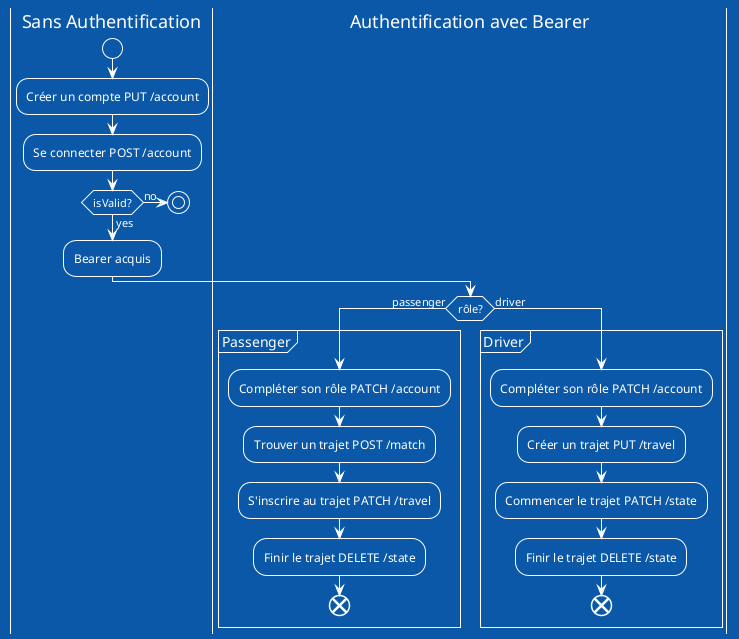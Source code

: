 @startuml CovoituragePeriurbain
!theme amiga
|Sans Authentification|
start
:Créer un compte PUT /account;
:Se connecter POST /account;
if (isValid?) then (yes)
	:Bearer acquis;
else (no)
	stop
endif
|Authentification avec Bearer|
if (rôle?) is (passenger) then
	partition "Passenger" {
		:Compléter son rôle PATCH /account;
		:Trouver un trajet POST /match;
		:S'inscrire au trajet PATCH /travel;
		:Finir le trajet DELETE /state;
		end
	}
else (driver)
	partition "Driver" {
		:Compléter son rôle PATCH /account;
		:Créer un trajet PUT /travel;
		:Commencer le trajet PATCH /state;
		:Finir le trajet DELETE /state;
		end
	}
endif
@enduml